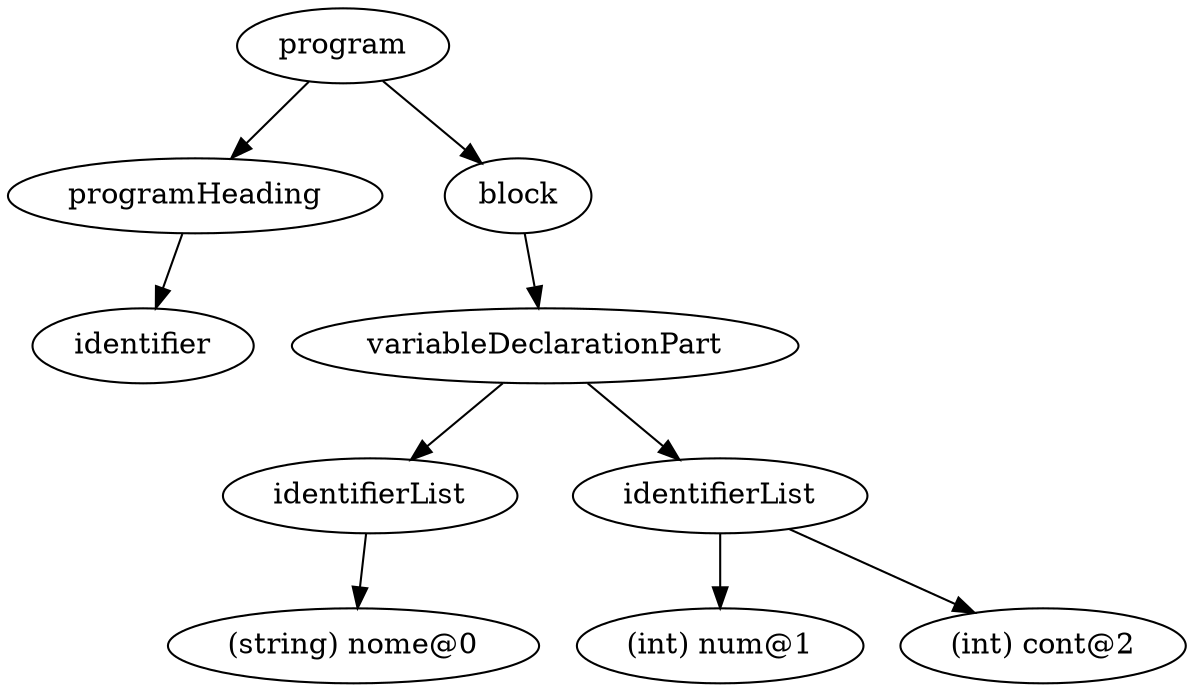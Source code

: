 digraph {
graph [ordering="out"];
node0[label="program"];
node1[label="programHeading"];
node2[label="identifier"];
node1 -> node2;
node0 -> node1;
node3[label="block"];
node4[label="variableDeclarationPart"];
node5[label="identifierList"];
node6[label="(string) nome@0"];
node5 -> node6;
node4 -> node5;
node7[label="identifierList"];
node8[label="(int) num@1"];
node7 -> node8;
node9[label="(int) cont@2"];
node7 -> node9;
node4 -> node7;
node3 -> node4;
node0 -> node3;
}
